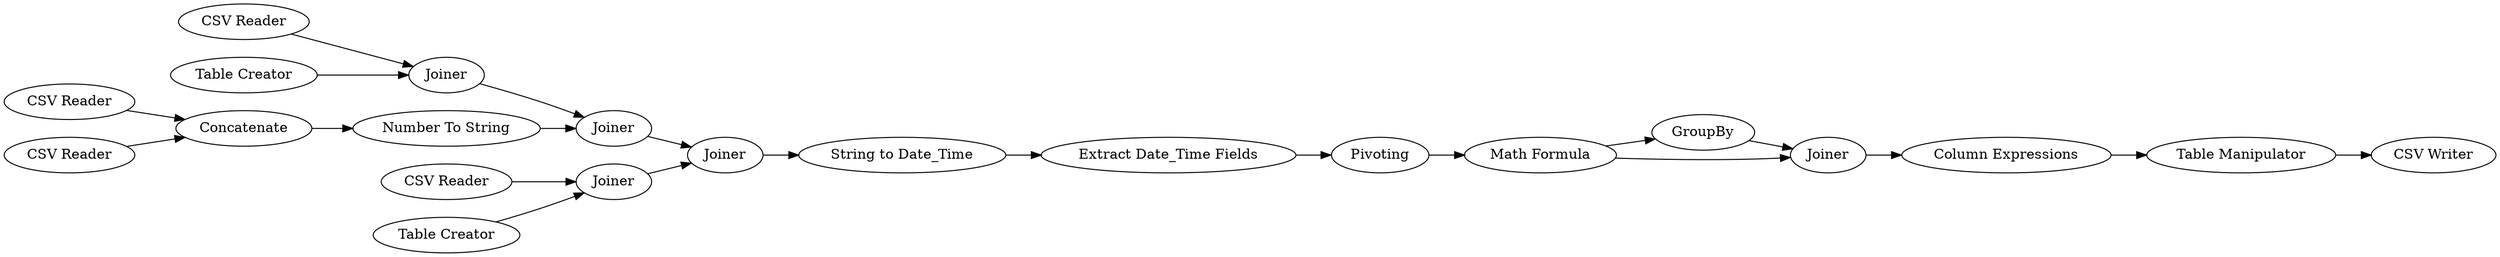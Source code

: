 digraph {
	31 -> 34
	18 -> 13
	12 -> 14
	27 -> 28
	13 -> 21
	19 -> 13
	3 -> 10
	20 -> 23
	14 -> 20
	1 -> 12
	11 -> 12
	22 -> 24
	24 -> 27
	27 -> 32
	28 -> 32
	21 -> 14
	10 -> 20
	32 -> 33
	9 -> 10
	23 -> 22
	33 -> 31
	27 [label="Math Formula"]
	9 [label="Table Creator"]
	21 [label="Number To String"]
	18 [label="CSV Reader"]
	3 [label="CSV Reader"]
	19 [label="CSV Reader"]
	24 [label=Pivoting]
	31 [label="Table Manipulator"]
	12 [label=Joiner]
	10 [label=Joiner]
	1 [label="CSV Reader"]
	22 [label="Extract Date_Time Fields"]
	28 [label=GroupBy]
	11 [label="Table Creator"]
	23 [label="String to Date_Time"]
	14 [label=Joiner]
	20 [label=Joiner]
	13 [label=Concatenate]
	34 [label="CSV Writer"]
	33 [label="Column Expressions"]
	32 [label=Joiner]
	rankdir=LR
}
